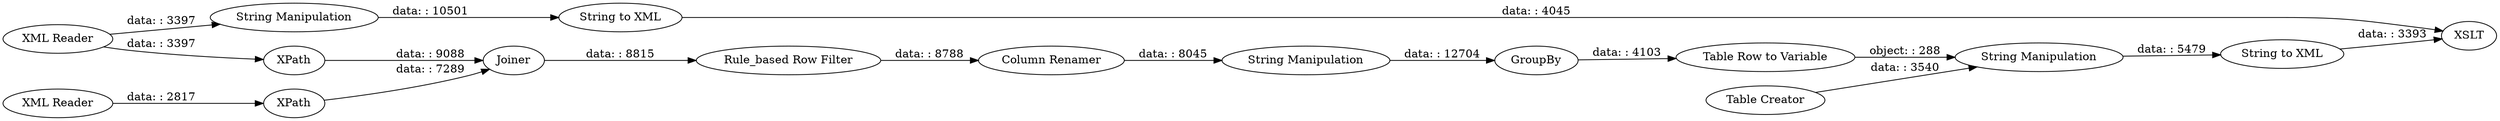 digraph {
	"9134134219928367203_10" [label="String to XML"]
	"9134134219928367203_13" [label=GroupBy]
	"9134134219928367203_3" [label=XSLT]
	"9134134219928367203_41" [label=XPath]
	"9134134219928367203_2" [label="String to XML"]
	"9134134219928367203_26" [label="XML Reader"]
	"9134134219928367203_42" [label="Column Renamer"]
	"9134134219928367203_43" [label="Table Creator"]
	"9134134219928367203_15" [label="String Manipulation"]
	"9134134219928367203_37" [label=XPath]
	"9134134219928367203_17" [label="String Manipulation"]
	"9134134219928367203_40" [label="Rule_based Row Filter"]
	"9134134219928367203_14" [label="Table Row to Variable"]
	"9134134219928367203_16" [label="XML Reader"]
	"9134134219928367203_39" [label=Joiner]
	"9134134219928367203_22" [label="String Manipulation"]
	"9134134219928367203_26" -> "9134134219928367203_41" [label="data: : 2817"]
	"9134134219928367203_15" -> "9134134219928367203_10" [label="data: : 5479"]
	"9134134219928367203_22" -> "9134134219928367203_2" [label="data: : 10501"]
	"9134134219928367203_43" -> "9134134219928367203_15" [label="data: : 3540"]
	"9134134219928367203_16" -> "9134134219928367203_37" [label="data: : 3397"]
	"9134134219928367203_2" -> "9134134219928367203_3" [label="data: : 4045"]
	"9134134219928367203_17" -> "9134134219928367203_13" [label="data: : 12704"]
	"9134134219928367203_42" -> "9134134219928367203_17" [label="data: : 8045"]
	"9134134219928367203_10" -> "9134134219928367203_3" [label="data: : 3393"]
	"9134134219928367203_14" -> "9134134219928367203_15" [label="object: : 288"]
	"9134134219928367203_13" -> "9134134219928367203_14" [label="data: : 4103"]
	"9134134219928367203_37" -> "9134134219928367203_39" [label="data: : 9088"]
	"9134134219928367203_39" -> "9134134219928367203_40" [label="data: : 8815"]
	"9134134219928367203_40" -> "9134134219928367203_42" [label="data: : 8788"]
	"9134134219928367203_41" -> "9134134219928367203_39" [label="data: : 7289"]
	"9134134219928367203_16" -> "9134134219928367203_22" [label="data: : 3397"]
	rankdir=LR
}
